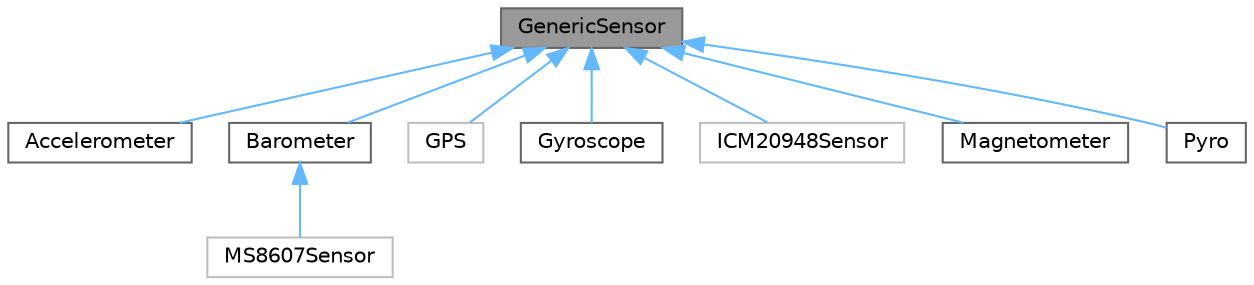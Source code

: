 digraph "GenericSensor"
{
 // LATEX_PDF_SIZE
  bgcolor="transparent";
  edge [fontname=Helvetica,fontsize=10,labelfontname=Helvetica,labelfontsize=10];
  node [fontname=Helvetica,fontsize=10,shape=box,height=0.2,width=0.4];
  Node1 [label="GenericSensor",height=0.2,width=0.4,color="gray40", fillcolor="grey60", style="filled", fontcolor="black",tooltip="Underlying interface to all sensors."];
  Node1 -> Node2 [dir="back",color="steelblue1",style="solid"];
  Node2 [label="Accelerometer",height=0.2,width=0.4,color="gray40", fillcolor="white", style="filled",URL="$classAccelerometer.html",tooltip="Generic Accelerometer."];
  Node1 -> Node3 [dir="back",color="steelblue1",style="solid"];
  Node3 [label="Barometer",height=0.2,width=0.4,color="gray40", fillcolor="white", style="filled",URL="$classBarometer.html",tooltip="Generic Barometer."];
  Node3 -> Node4 [dir="back",color="steelblue1",style="solid"];
  Node4 [label="MS8607Sensor",height=0.2,width=0.4,color="grey75", fillcolor="white", style="filled",URL="$classMS8607Sensor.html",tooltip=" "];
  Node1 -> Node5 [dir="back",color="steelblue1",style="solid"];
  Node5 [label="GPS",height=0.2,width=0.4,color="grey75", fillcolor="white", style="filled",URL="$classGPS.html",tooltip=" "];
  Node1 -> Node6 [dir="back",color="steelblue1",style="solid"];
  Node6 [label="Gyroscope",height=0.2,width=0.4,color="gray40", fillcolor="white", style="filled",URL="$classGyroscope.html",tooltip="Generic Gyroscope."];
  Node1 -> Node7 [dir="back",color="steelblue1",style="solid"];
  Node7 [label="ICM20948Sensor",height=0.2,width=0.4,color="grey75", fillcolor="white", style="filled",URL="$classICM20948Sensor.html",tooltip=" "];
  Node1 -> Node8 [dir="back",color="steelblue1",style="solid"];
  Node8 [label="Magnetometer",height=0.2,width=0.4,color="gray40", fillcolor="white", style="filled",URL="$classMagnetometer.html",tooltip="Generic Magnetometer."];
  Node1 -> Node9 [dir="back",color="steelblue1",style="solid"];
  Node9 [label="Pyro",height=0.2,width=0.4,color="gray40", fillcolor="white", style="filled",URL="$classPyro.html",tooltip="Represents a pyro channel."];
}
